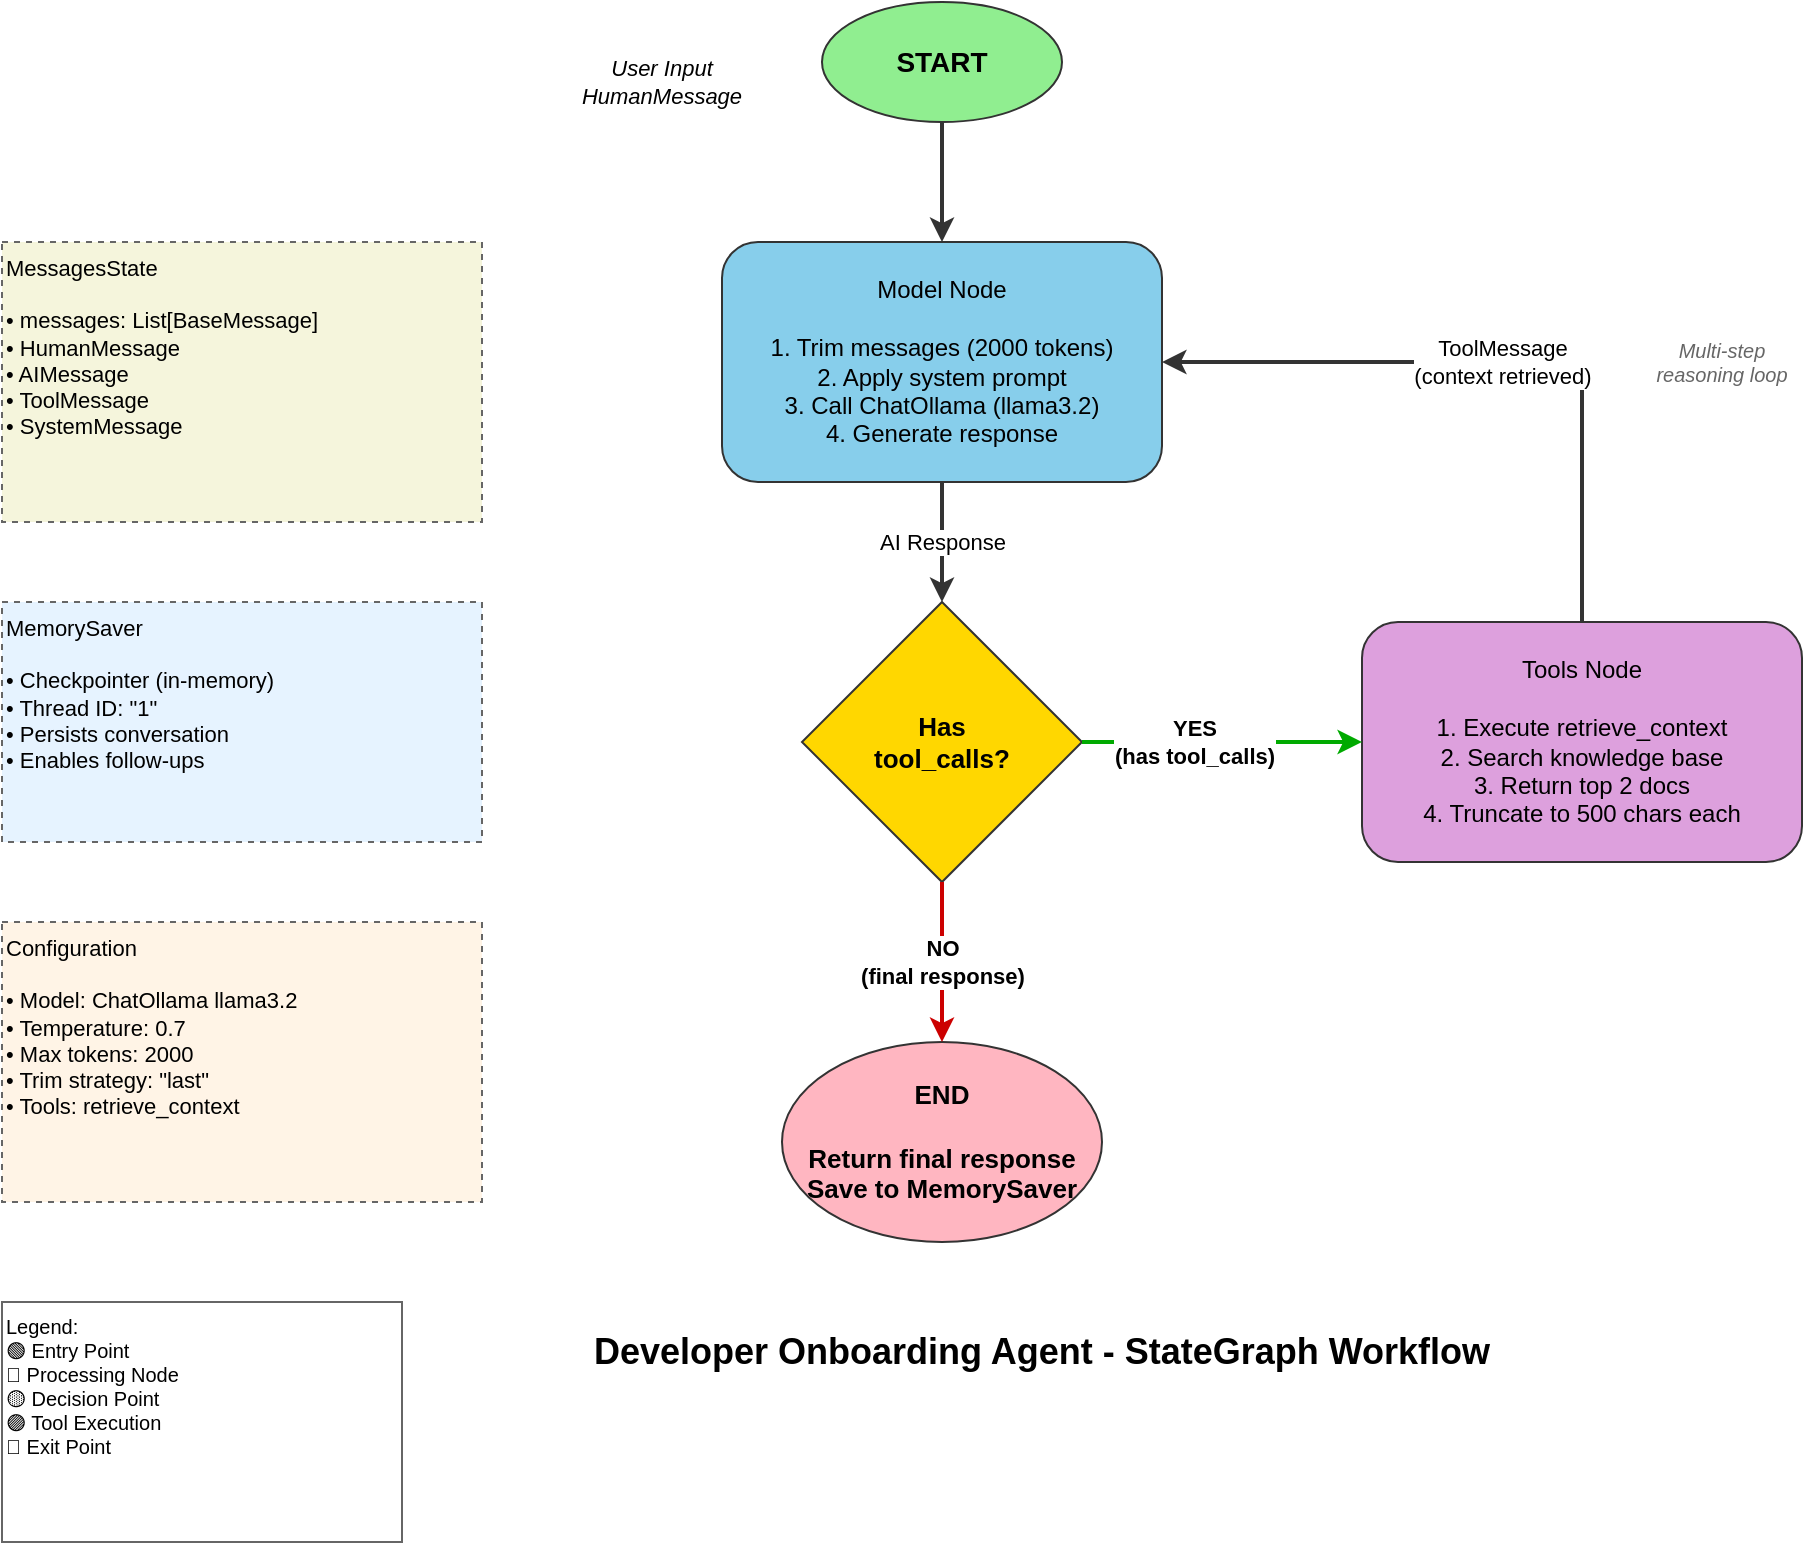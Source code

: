 <mxfile>
  <diagram name="Agent Workflow" id="workflow">
    <mxGraphModel dx="1422" dy="794" grid="1" gridSize="10" guides="1" tooltips="1" connect="1" arrows="1" fold="1" page="1" pageScale="1" pageWidth="1100" pageHeight="850" math="0" shadow="0">
      <root>
        <mxCell id="0" />
        <mxCell id="1" parent="0" />
        
        <!-- START Node -->
        <mxCell id="start" value="START" style="ellipse;whiteSpace=wrap;html=1;fillColor=#90EE90;strokeColor=#333333;fontSize=14;fontStyle=1" vertex="1" parent="1">
          <mxGeometry x="490" y="40" width="120" height="60" as="geometry" />
        </mxCell>
        
        <!-- Model Node -->
        <mxCell id="model" value="Model Node&lt;br&gt;&lt;br&gt;1. Trim messages (2000 tokens)&lt;br&gt;2. Apply system prompt&lt;br&gt;3. Call ChatOllama (llama3.2)&lt;br&gt;4. Generate response" style="rounded=1;whiteSpace=wrap;html=1;fillColor=#87CEEB;strokeColor=#333333;fontSize=12;align=center;verticalAlign=middle;" vertex="1" parent="1">
          <mxGeometry x="440" y="160" width="220" height="120" as="geometry" />
        </mxCell>
        
        <!-- Decision Diamond -->
        <mxCell id="decision" value="Has&lt;br&gt;tool_calls?" style="rhombus;whiteSpace=wrap;html=1;fillColor=#FFD700;strokeColor=#333333;fontSize=13;fontStyle=1" vertex="1" parent="1">
          <mxGeometry x="480" y="340" width="140" height="140" as="geometry" />
        </mxCell>
        
        <!-- Tools Node -->
        <mxCell id="tools" value="Tools Node&lt;br&gt;&lt;br&gt;1. Execute retrieve_context&lt;br&gt;2. Search knowledge base&lt;br&gt;3. Return top 2 docs&lt;br&gt;4. Truncate to 500 chars each" style="rounded=1;whiteSpace=wrap;html=1;fillColor=#DDA0DD;strokeColor=#333333;fontSize=12;align=center;verticalAlign=middle;" vertex="1" parent="1">
          <mxGeometry x="760" y="350" width="220" height="120" as="geometry" />
        </mxCell>
        
        <!-- END Node -->
        <mxCell id="end" value="END&lt;br&gt;&lt;br&gt;Return final response&lt;br&gt;Save to MemorySaver" style="ellipse;whiteSpace=wrap;html=1;fillColor=#FFB6C1;strokeColor=#333333;fontSize=13;fontStyle=1" vertex="1" parent="1">
          <mxGeometry x="470" y="560" width="160" height="100" as="geometry" />
        </mxCell>
        
        <!-- State Box -->
        <mxCell id="state" value="MessagesState&lt;br&gt;&lt;br&gt;• messages: List[BaseMessage]&lt;br&gt;• HumanMessage&lt;br&gt;• AIMessage&lt;br&gt;• ToolMessage&lt;br&gt;• SystemMessage" style="rounded=0;whiteSpace=wrap;html=1;fillColor=#F5F5DC;strokeColor=#666666;fontSize=11;align=left;verticalAlign=top;dashed=1;" vertex="1" parent="1">
          <mxGeometry x="80" y="160" width="240" height="140" as="geometry" />
        </mxCell>
        
        <!-- Memory Box -->
        <mxCell id="memory" value="MemorySaver&lt;br&gt;&lt;br&gt;• Checkpointer (in-memory)&lt;br&gt;• Thread ID: &quot;1&quot;&lt;br&gt;• Persists conversation&lt;br&gt;• Enables follow-ups" style="rounded=0;whiteSpace=wrap;html=1;fillColor=#E6F3FF;strokeColor=#666666;fontSize=11;align=left;verticalAlign=top;dashed=1;" vertex="1" parent="1">
          <mxGeometry x="80" y="340" width="240" height="120" as="geometry" />
        </mxCell>
        
        <!-- Config Box -->
        <mxCell id="config" value="Configuration&lt;br&gt;&lt;br&gt;• Model: ChatOllama llama3.2&lt;br&gt;• Temperature: 0.7&lt;br&gt;• Max tokens: 2000&lt;br&gt;• Trim strategy: &quot;last&quot;&lt;br&gt;• Tools: retrieve_context" style="rounded=0;whiteSpace=wrap;html=1;fillColor=#FFF4E6;strokeColor=#666666;fontSize=11;align=left;verticalAlign=top;dashed=1;" vertex="1" parent="1">
          <mxGeometry x="80" y="500" width="240" height="140" as="geometry" />
        </mxCell>
        
        <!-- Arrows -->
        <!-- START to Model -->
        <mxCell id="arrow1" value="" style="edgeStyle=orthogonalEdgeStyle;rounded=0;orthogonalLoop=1;jettySize=auto;html=1;strokeWidth=2;strokeColor=#333333;" edge="1" parent="1" source="start" target="model">
          <mxGeometry relative="1" as="geometry" />
        </mxCell>
        
        <!-- Model to Decision -->
        <mxCell id="arrow2" value="AI Response" style="edgeStyle=orthogonalEdgeStyle;rounded=0;orthogonalLoop=1;jettySize=auto;html=1;strokeWidth=2;strokeColor=#333333;fontSize=11;" edge="1" parent="1" source="model" target="decision">
          <mxGeometry relative="1" as="geometry" />
        </mxCell>
        
        <!-- Decision to Tools (YES) -->
        <mxCell id="arrow3" value="YES&lt;br&gt;(has tool_calls)" style="edgeStyle=orthogonalEdgeStyle;rounded=0;orthogonalLoop=1;jettySize=auto;html=1;strokeWidth=2;strokeColor=#00AA00;fontSize=11;fontStyle=1" edge="1" parent="1" source="decision" target="tools">
          <mxGeometry x="-0.2" relative="1" as="geometry">
            <mxPoint as="offset" />
          </mxGeometry>
        </mxCell>
        
        <!-- Decision to END (NO) -->
        <mxCell id="arrow4" value="NO&lt;br&gt;(final response)" style="edgeStyle=orthogonalEdgeStyle;rounded=0;orthogonalLoop=1;jettySize=auto;html=1;strokeWidth=2;strokeColor=#CC0000;fontSize=11;fontStyle=1" edge="1" parent="1" source="decision" target="end">
          <mxGeometry relative="1" as="geometry" />
        </mxCell>
        
        <!-- Tools back to Model -->
        <mxCell id="arrow5" value="ToolMessage&lt;br&gt;(context retrieved)" style="edgeStyle=orthogonalEdgeStyle;rounded=0;orthogonalLoop=1;jettySize=auto;html=1;strokeWidth=2;strokeColor=#333333;fontSize=11;exitX=0.5;exitY=0;exitDx=0;exitDy=0;entryX=1;entryY=0.5;entryDx=0;entryDy=0;" edge="1" parent="1" source="tools" target="model">
          <mxGeometry relative="1" as="geometry">
            <Array as="points">
              <mxPoint x="870" y="220" />
            </Array>
          </mxGeometry>
        </mxCell>
        
        <!-- User Input annotation -->
        <mxCell id="input" value="User Input&lt;br&gt;HumanMessage" style="text;html=1;strokeColor=none;fillColor=none;align=center;verticalAlign=middle;whiteSpace=wrap;rounded=0;fontSize=11;fontStyle=2" vertex="1" parent="1">
          <mxGeometry x="360" y="60" width="100" height="40" as="geometry" />
        </mxCell>
        
        <!-- Loop annotation -->
        <mxCell id="loop" value="Multi-step&lt;br&gt;reasoning loop" style="text;html=1;strokeColor=none;fillColor=none;align=center;verticalAlign=middle;whiteSpace=wrap;rounded=0;fontSize=10;fontStyle=2;fontColor=#666666" vertex="1" parent="1">
          <mxGeometry x="900" y="200" width="80" height="40" as="geometry" />
        </mxCell>
        
        <!-- Title -->
        <mxCell id="title" value="Developer Onboarding Agent - StateGraph Workflow" style="text;html=1;strokeColor=none;fillColor=none;align=center;verticalAlign=middle;whiteSpace=wrap;rounded=0;fontSize=18;fontStyle=1" vertex="1" parent="1">
          <mxGeometry x="360" y="700" width="480" height="30" as="geometry" />
        </mxCell>
        
        <!-- Legend -->
        <mxCell id="legend" value="Legend:&lt;br&gt;🟢 Entry Point&lt;br&gt;🔵 Processing Node&lt;br&gt;🟡 Decision Point&lt;br&gt;🟣 Tool Execution&lt;br&gt;🔴 Exit Point" style="rounded=0;whiteSpace=wrap;html=1;fillColor=#FFFFFF;strokeColor=#666666;fontSize=10;align=left;verticalAlign=top;" vertex="1" parent="1">
          <mxGeometry x="80" y="690" width="200" height="120" as="geometry" />
        </mxCell>
        
      </root>
    </mxGraphModel>
  </diagram>
</mxfile>
